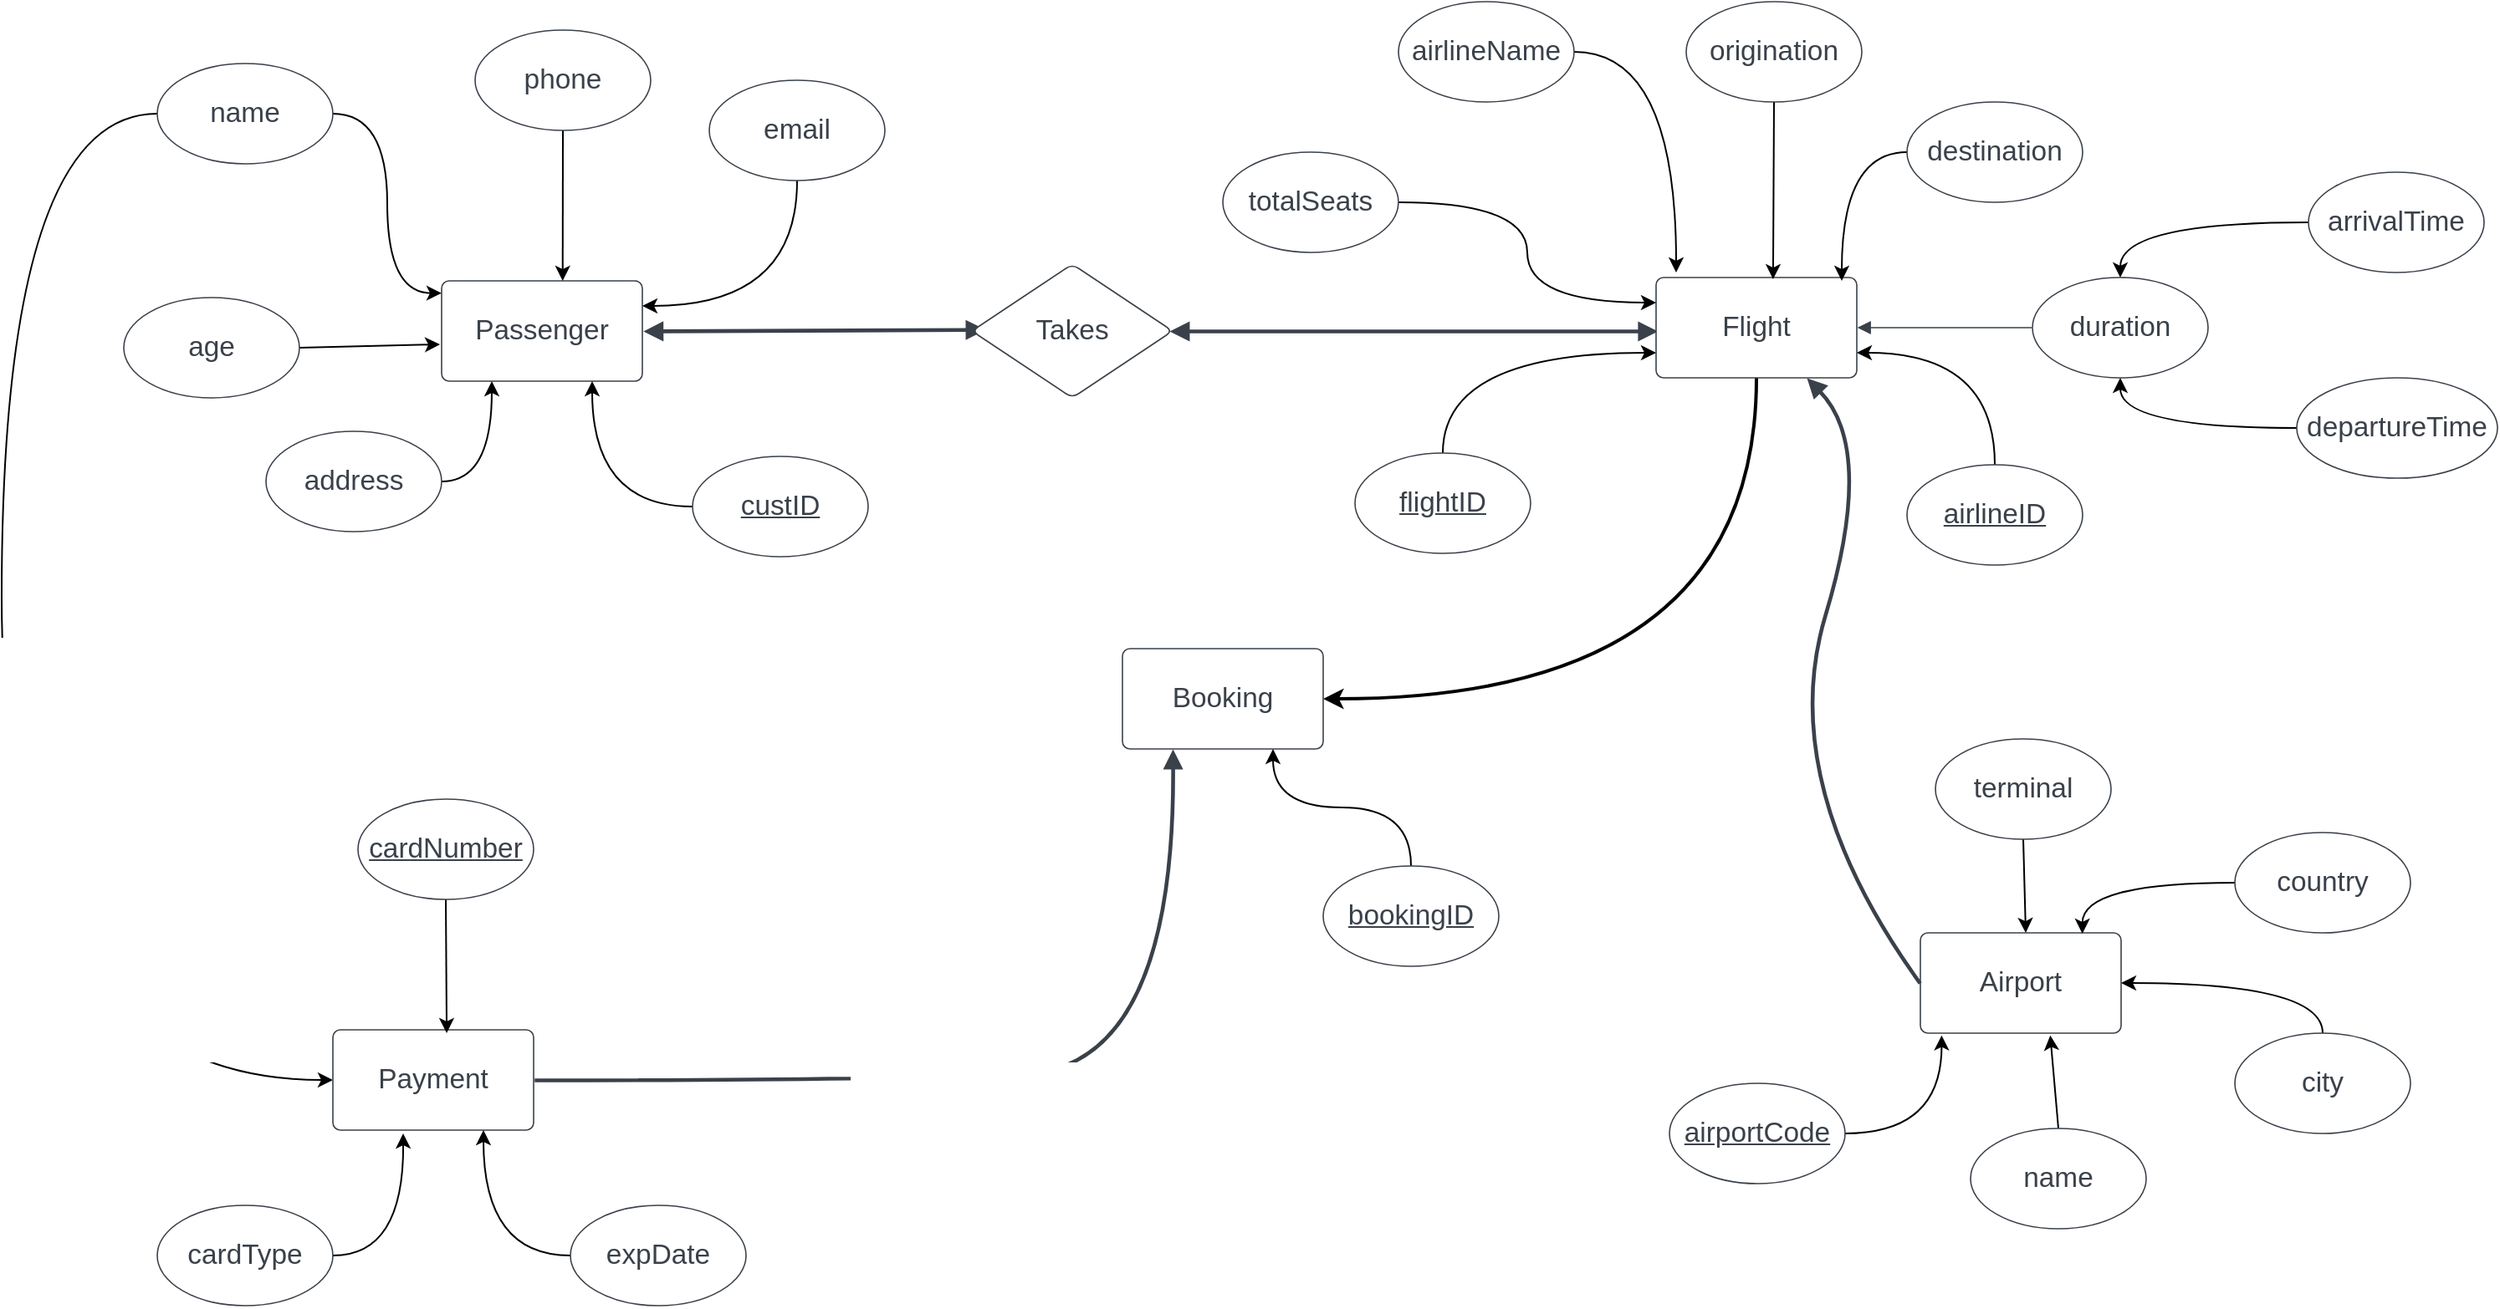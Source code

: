 <mxfile version="21.6.2" type="github">
  <diagram id="C5RBs43oDa-KdzZeNtuy" name="Page-1">
    <mxGraphModel dx="2022" dy="1837" grid="1" gridSize="10" guides="1" tooltips="1" connect="1" arrows="1" fold="1" page="1" pageScale="1" pageWidth="827" pageHeight="1169" math="0" shadow="0">
      <root>
        <mxCell id="WIyWlLk6GJQsqaUBKTNV-0" />
        <mxCell id="WIyWlLk6GJQsqaUBKTNV-1" parent="WIyWlLk6GJQsqaUBKTNV-0" />
        <mxCell id="llIKmOpzsGY3rdfyKYGp-15" value="Passenger" style="html=1;overflow=block;blockSpacing=1;whiteSpace=wrap;fontSize=16.7;fontColor=#3a414a;spacing=3.8;strokeColor=#3a414a;strokeOpacity=100;rounded=1;absoluteArcSize=1;arcSize=9;strokeWidth=0.8;lucidId=aqNc.QvGIdN3;" vertex="1" parent="WIyWlLk6GJQsqaUBKTNV-1">
          <mxGeometry x="-477" y="-350" width="120" height="60" as="geometry" />
        </mxCell>
        <mxCell id="llIKmOpzsGY3rdfyKYGp-34" style="edgeStyle=orthogonalEdgeStyle;curved=1;rounded=0;orthogonalLoop=1;jettySize=auto;html=1;exitX=1;exitY=0.5;exitDx=0;exitDy=0;entryX=0.25;entryY=1;entryDx=0;entryDy=0;" edge="1" parent="WIyWlLk6GJQsqaUBKTNV-1" source="llIKmOpzsGY3rdfyKYGp-16" target="llIKmOpzsGY3rdfyKYGp-15">
          <mxGeometry relative="1" as="geometry" />
        </mxCell>
        <mxCell id="llIKmOpzsGY3rdfyKYGp-16" value="address" style="html=1;overflow=block;blockSpacing=1;whiteSpace=wrap;ellipse;fontSize=16.7;fontColor=#3a414a;spacing=3.8;strokeColor=#3a414a;strokeOpacity=100;rounded=1;absoluteArcSize=1;arcSize=9;strokeWidth=0.8;lucidId=psNcZAqzcwH2;" vertex="1" parent="WIyWlLk6GJQsqaUBKTNV-1">
          <mxGeometry x="-582" y="-260" width="105" height="60" as="geometry" />
        </mxCell>
        <mxCell id="llIKmOpzsGY3rdfyKYGp-49" style="edgeStyle=orthogonalEdgeStyle;curved=1;rounded=0;orthogonalLoop=1;jettySize=auto;html=1;exitX=0.5;exitY=1;exitDx=0;exitDy=0;entryX=1;entryY=0.25;entryDx=0;entryDy=0;" edge="1" parent="WIyWlLk6GJQsqaUBKTNV-1" source="llIKmOpzsGY3rdfyKYGp-17" target="llIKmOpzsGY3rdfyKYGp-15">
          <mxGeometry relative="1" as="geometry" />
        </mxCell>
        <mxCell id="llIKmOpzsGY3rdfyKYGp-17" value="email" style="html=1;overflow=block;blockSpacing=1;whiteSpace=wrap;ellipse;fontSize=16.7;fontColor=#3a414a;spacing=3.8;strokeColor=#3a414a;strokeOpacity=100;rounded=1;absoluteArcSize=1;arcSize=9;strokeWidth=0.8;lucidId=YsNcjigjqjcq;" vertex="1" parent="WIyWlLk6GJQsqaUBKTNV-1">
          <mxGeometry x="-317" y="-470" width="105" height="60" as="geometry" />
        </mxCell>
        <mxCell id="llIKmOpzsGY3rdfyKYGp-33" style="rounded=0;orthogonalLoop=1;jettySize=auto;html=1;exitX=1;exitY=0.5;exitDx=0;exitDy=0;entryX=-0.008;entryY=0.633;entryDx=0;entryDy=0;entryPerimeter=0;" edge="1" parent="WIyWlLk6GJQsqaUBKTNV-1" source="llIKmOpzsGY3rdfyKYGp-18" target="llIKmOpzsGY3rdfyKYGp-15">
          <mxGeometry relative="1" as="geometry" />
        </mxCell>
        <mxCell id="llIKmOpzsGY3rdfyKYGp-18" value="age" style="html=1;overflow=block;blockSpacing=1;whiteSpace=wrap;ellipse;fontSize=16.7;fontColor=#3a414a;spacing=3.8;strokeColor=#3a414a;strokeOpacity=100;rounded=1;absoluteArcSize=1;arcSize=9;strokeWidth=0.8;lucidId=3sNcCWKbgL2G;" vertex="1" parent="WIyWlLk6GJQsqaUBKTNV-1">
          <mxGeometry x="-667" y="-340" width="105" height="60" as="geometry" />
        </mxCell>
        <mxCell id="llIKmOpzsGY3rdfyKYGp-31" style="edgeStyle=orthogonalEdgeStyle;curved=1;rounded=0;orthogonalLoop=1;jettySize=auto;html=1;exitX=1;exitY=0.5;exitDx=0;exitDy=0;entryX=0;entryY=0.122;entryDx=0;entryDy=0;entryPerimeter=0;" edge="1" parent="WIyWlLk6GJQsqaUBKTNV-1" source="llIKmOpzsGY3rdfyKYGp-19" target="llIKmOpzsGY3rdfyKYGp-15">
          <mxGeometry relative="1" as="geometry" />
        </mxCell>
        <mxCell id="llIKmOpzsGY3rdfyKYGp-44" style="edgeStyle=orthogonalEdgeStyle;curved=1;rounded=0;orthogonalLoop=1;jettySize=auto;html=1;exitX=0;exitY=0.5;exitDx=0;exitDy=0;entryX=0;entryY=0.5;entryDx=0;entryDy=0;" edge="1" parent="WIyWlLk6GJQsqaUBKTNV-1" source="llIKmOpzsGY3rdfyKYGp-19" target="llIKmOpzsGY3rdfyKYGp-36">
          <mxGeometry relative="1" as="geometry">
            <Array as="points">
              <mxPoint x="-740" y="-450" />
              <mxPoint x="-740" y="128" />
            </Array>
          </mxGeometry>
        </mxCell>
        <mxCell id="llIKmOpzsGY3rdfyKYGp-19" value="name" style="html=1;overflow=block;blockSpacing=1;whiteSpace=wrap;ellipse;fontSize=16.7;fontColor=#3a414a;spacing=3.8;strokeColor=#3a414a;strokeOpacity=100;rounded=1;absoluteArcSize=1;arcSize=9;strokeWidth=0.8;lucidId=8sNcfHMIBd2_;" vertex="1" parent="WIyWlLk6GJQsqaUBKTNV-1">
          <mxGeometry x="-647" y="-480" width="105" height="60" as="geometry" />
        </mxCell>
        <mxCell id="llIKmOpzsGY3rdfyKYGp-35" style="edgeStyle=orthogonalEdgeStyle;curved=1;rounded=0;orthogonalLoop=1;jettySize=auto;html=1;exitX=0;exitY=0.5;exitDx=0;exitDy=0;entryX=0.75;entryY=1;entryDx=0;entryDy=0;" edge="1" parent="WIyWlLk6GJQsqaUBKTNV-1" source="llIKmOpzsGY3rdfyKYGp-20" target="llIKmOpzsGY3rdfyKYGp-15">
          <mxGeometry relative="1" as="geometry" />
        </mxCell>
        <mxCell id="llIKmOpzsGY3rdfyKYGp-20" value="custID" style="html=1;overflow=block;blockSpacing=1;whiteSpace=wrap;ellipse;fontSize=16.7;fontColor=#3a414a;fontStyle=4;spacing=3.8;strokeColor=#3a414a;strokeOpacity=100;rounded=1;absoluteArcSize=1;arcSize=9;strokeWidth=0.8;lucidId=_sNc8BPLdhss;" vertex="1" parent="WIyWlLk6GJQsqaUBKTNV-1">
          <mxGeometry x="-327" y="-245" width="105" height="60" as="geometry" />
        </mxCell>
        <mxCell id="llIKmOpzsGY3rdfyKYGp-48" style="rounded=0;orthogonalLoop=1;jettySize=auto;html=1;exitX=0.5;exitY=1;exitDx=0;exitDy=0;entryX=0.603;entryY=0;entryDx=0;entryDy=0;entryPerimeter=0;" edge="1" parent="WIyWlLk6GJQsqaUBKTNV-1" source="llIKmOpzsGY3rdfyKYGp-21" target="llIKmOpzsGY3rdfyKYGp-15">
          <mxGeometry relative="1" as="geometry" />
        </mxCell>
        <mxCell id="llIKmOpzsGY3rdfyKYGp-21" value="phone" style="html=1;overflow=block;blockSpacing=1;whiteSpace=wrap;ellipse;fontSize=16.7;fontColor=#3a414a;spacing=3.8;strokeColor=#3a414a;strokeOpacity=100;rounded=1;absoluteArcSize=1;arcSize=9;strokeWidth=0.8;lucidId=vvNc4~N1PwmI;" vertex="1" parent="WIyWlLk6GJQsqaUBKTNV-1">
          <mxGeometry x="-457" y="-500" width="105" height="60" as="geometry" />
        </mxCell>
        <mxCell id="llIKmOpzsGY3rdfyKYGp-23" value="" style="html=1;jettySize=18;whiteSpace=wrap;fontSize=13;strokeColor=#3a414a;strokeOpacity=100;strokeWidth=2.3;rounded=1;arcSize=12;startArrow=block;startFill=1;endArrow=block;endFill=1;exitX=1.003;exitY=0.5;exitPerimeter=0;entryX=0.067;entryY=0.488;lucidId=9LNcIPM_MifU;entryDx=0;entryDy=0;entryPerimeter=0;" edge="1" parent="WIyWlLk6GJQsqaUBKTNV-1" source="llIKmOpzsGY3rdfyKYGp-15" target="llIKmOpzsGY3rdfyKYGp-50">
          <mxGeometry width="100" height="100" relative="1" as="geometry">
            <mxPoint x="-160" y="-320" as="targetPoint" />
          </mxGeometry>
        </mxCell>
        <mxCell id="llIKmOpzsGY3rdfyKYGp-36" value="Payment" style="html=1;overflow=block;blockSpacing=1;whiteSpace=wrap;fontSize=16.7;fontColor=#3a414a;spacing=3.8;strokeColor=#3a414a;strokeOpacity=100;rounded=1;absoluteArcSize=1;arcSize=9;strokeWidth=0.8;lucidId=lpNcRj1GLu4f;" vertex="1" parent="WIyWlLk6GJQsqaUBKTNV-1">
          <mxGeometry x="-542" y="98" width="120" height="60" as="geometry" />
        </mxCell>
        <mxCell id="llIKmOpzsGY3rdfyKYGp-45" style="rounded=0;orthogonalLoop=1;jettySize=auto;html=1;exitX=0.5;exitY=1;exitDx=0;exitDy=0;entryX=0.567;entryY=0.033;entryDx=0;entryDy=0;entryPerimeter=0;" edge="1" parent="WIyWlLk6GJQsqaUBKTNV-1" source="llIKmOpzsGY3rdfyKYGp-37" target="llIKmOpzsGY3rdfyKYGp-36">
          <mxGeometry relative="1" as="geometry" />
        </mxCell>
        <mxCell id="llIKmOpzsGY3rdfyKYGp-37" value="cardNumber" style="html=1;overflow=block;blockSpacing=1;whiteSpace=wrap;ellipse;fontSize=16.7;fontColor=#3a414a;fontStyle=4;spacing=3.8;strokeColor=#3a414a;strokeOpacity=100;rounded=1;absoluteArcSize=1;arcSize=9;strokeWidth=0.8;lucidId=YHNcQHLzXFnK;" vertex="1" parent="WIyWlLk6GJQsqaUBKTNV-1">
          <mxGeometry x="-527" y="-40" width="105" height="60" as="geometry" />
        </mxCell>
        <mxCell id="llIKmOpzsGY3rdfyKYGp-47" style="edgeStyle=orthogonalEdgeStyle;curved=1;rounded=0;orthogonalLoop=1;jettySize=auto;html=1;exitX=0;exitY=0.5;exitDx=0;exitDy=0;entryX=0.75;entryY=1;entryDx=0;entryDy=0;" edge="1" parent="WIyWlLk6GJQsqaUBKTNV-1" source="llIKmOpzsGY3rdfyKYGp-38" target="llIKmOpzsGY3rdfyKYGp-36">
          <mxGeometry relative="1" as="geometry" />
        </mxCell>
        <mxCell id="llIKmOpzsGY3rdfyKYGp-38" value="expDate" style="html=1;overflow=block;blockSpacing=1;whiteSpace=wrap;ellipse;fontSize=16.7;fontColor=#3a414a;spacing=3.8;strokeColor=#3a414a;strokeOpacity=100;rounded=1;absoluteArcSize=1;arcSize=9;strokeWidth=0.8;lucidId=7HNcMu~Wa0Ul;" vertex="1" parent="WIyWlLk6GJQsqaUBKTNV-1">
          <mxGeometry x="-400" y="203" width="105" height="60" as="geometry" />
        </mxCell>
        <mxCell id="llIKmOpzsGY3rdfyKYGp-46" style="edgeStyle=orthogonalEdgeStyle;curved=1;rounded=0;orthogonalLoop=1;jettySize=auto;html=1;exitX=1;exitY=0.5;exitDx=0;exitDy=0;" edge="1" parent="WIyWlLk6GJQsqaUBKTNV-1" source="llIKmOpzsGY3rdfyKYGp-39">
          <mxGeometry relative="1" as="geometry">
            <mxPoint x="-500" y="160" as="targetPoint" />
          </mxGeometry>
        </mxCell>
        <mxCell id="llIKmOpzsGY3rdfyKYGp-39" value="cardType" style="html=1;overflow=block;blockSpacing=1;whiteSpace=wrap;ellipse;fontSize=16.7;fontColor=#3a414a;spacing=3.8;strokeColor=#3a414a;strokeOpacity=100;rounded=1;absoluteArcSize=1;arcSize=9;strokeWidth=0.8;lucidId=9HNcpBpuubVO;" vertex="1" parent="WIyWlLk6GJQsqaUBKTNV-1">
          <mxGeometry x="-647" y="203" width="105" height="60" as="geometry" />
        </mxCell>
        <mxCell id="llIKmOpzsGY3rdfyKYGp-40" value="" style="html=1;jettySize=18;whiteSpace=wrap;fontSize=13;strokeColor=#3a414a;strokeOpacity=100;strokeWidth=2.3;rounded=1;arcSize=12;curved=1;startArrow=none;endArrow=block;endFill=1;exitX=1.003;exitY=0.5;exitPerimeter=0;entryX=0.25;entryY=1;lucidId=SKNcfHXY8eeW;entryDx=0;entryDy=0;" edge="1" parent="WIyWlLk6GJQsqaUBKTNV-1" source="llIKmOpzsGY3rdfyKYGp-36" target="llIKmOpzsGY3rdfyKYGp-52">
          <mxGeometry width="100" height="100" relative="1" as="geometry">
            <Array as="points">
              <mxPoint x="-222" y="128" />
              <mxPoint x="-39" y="121" />
            </Array>
            <mxPoint x="-39" y="-67" as="targetPoint" />
          </mxGeometry>
        </mxCell>
        <mxCell id="llIKmOpzsGY3rdfyKYGp-50" value="Takes" style="html=1;overflow=block;blockSpacing=1;whiteSpace=wrap;rhombus;fontSize=16.7;fontColor=#3a414a;spacing=3.8;strokeColor=#3a414a;strokeOpacity=100;rounded=1;absoluteArcSize=1;arcSize=9;strokeWidth=0.8;lucidId=qyNc~ZMIQQ0_;" vertex="1" parent="WIyWlLk6GJQsqaUBKTNV-1">
          <mxGeometry x="-160" y="-360" width="120" height="80" as="geometry" />
        </mxCell>
        <mxCell id="llIKmOpzsGY3rdfyKYGp-51" value="" style="html=1;jettySize=18;whiteSpace=wrap;fontSize=13;strokeColor=#3a414a;strokeOpacity=100;strokeWidth=2.3;rounded=1;arcSize=12;startArrow=block;startFill=1;endArrow=block;endFill=1;entryX=0.983;entryY=0.5;entryPerimeter=0;lucidId=GLNc25_vTNub;exitX=0.008;exitY=0.533;exitDx=0;exitDy=0;exitPerimeter=0;" edge="1" parent="WIyWlLk6GJQsqaUBKTNV-1" target="llIKmOpzsGY3rdfyKYGp-50" source="llIKmOpzsGY3rdfyKYGp-54">
          <mxGeometry width="100" height="100" relative="1" as="geometry">
            <mxPoint x="245" y="-320" as="sourcePoint" />
          </mxGeometry>
        </mxCell>
        <mxCell id="llIKmOpzsGY3rdfyKYGp-52" value="Booking" style="html=1;overflow=block;blockSpacing=1;whiteSpace=wrap;fontSize=16.7;fontColor=#3a414a;spacing=3.8;strokeColor=#3a414a;strokeOpacity=100;rounded=1;absoluteArcSize=1;arcSize=9;strokeWidth=0.8;lucidId=OpNcdoUo6~mx;" vertex="1" parent="WIyWlLk6GJQsqaUBKTNV-1">
          <mxGeometry x="-70" y="-130" width="120" height="60" as="geometry" />
        </mxCell>
        <mxCell id="llIKmOpzsGY3rdfyKYGp-83" style="edgeStyle=orthogonalEdgeStyle;curved=1;rounded=0;orthogonalLoop=1;jettySize=auto;html=1;exitX=0.5;exitY=0;exitDx=0;exitDy=0;entryX=0.75;entryY=1;entryDx=0;entryDy=0;" edge="1" parent="WIyWlLk6GJQsqaUBKTNV-1" source="llIKmOpzsGY3rdfyKYGp-53" target="llIKmOpzsGY3rdfyKYGp-52">
          <mxGeometry relative="1" as="geometry" />
        </mxCell>
        <mxCell id="llIKmOpzsGY3rdfyKYGp-53" value="bookingID" style="html=1;overflow=block;blockSpacing=1;whiteSpace=wrap;ellipse;fontSize=16.7;fontColor=#3a414a;fontStyle=4;spacing=3.8;strokeColor=#3a414a;strokeOpacity=100;rounded=1;absoluteArcSize=1;arcSize=9;strokeWidth=0.8;lucidId=OSNc3c5_jZG.;" vertex="1" parent="WIyWlLk6GJQsqaUBKTNV-1">
          <mxGeometry x="50" width="105" height="60" as="geometry" />
        </mxCell>
        <mxCell id="llIKmOpzsGY3rdfyKYGp-97" style="edgeStyle=orthogonalEdgeStyle;curved=1;rounded=0;orthogonalLoop=1;jettySize=auto;html=1;exitX=0.5;exitY=1;exitDx=0;exitDy=0;entryX=1;entryY=0.5;entryDx=0;entryDy=0;strokeWidth=2;" edge="1" parent="WIyWlLk6GJQsqaUBKTNV-1" source="llIKmOpzsGY3rdfyKYGp-54" target="llIKmOpzsGY3rdfyKYGp-52">
          <mxGeometry relative="1" as="geometry" />
        </mxCell>
        <mxCell id="llIKmOpzsGY3rdfyKYGp-54" value="Flight" style="html=1;overflow=block;blockSpacing=1;whiteSpace=wrap;fontSize=16.7;fontColor=#3a414a;spacing=3.8;strokeColor=#3a414a;strokeOpacity=100;rounded=1;absoluteArcSize=1;arcSize=9;strokeWidth=0.8;lucidId=6pNc3QVuZb0X;" vertex="1" parent="WIyWlLk6GJQsqaUBKTNV-1">
          <mxGeometry x="249" y="-352" width="120" height="60" as="geometry" />
        </mxCell>
        <mxCell id="llIKmOpzsGY3rdfyKYGp-75" style="edgeStyle=orthogonalEdgeStyle;curved=1;rounded=0;orthogonalLoop=1;jettySize=auto;html=1;exitX=0.5;exitY=0;exitDx=0;exitDy=0;entryX=1;entryY=0.75;entryDx=0;entryDy=0;" edge="1" parent="WIyWlLk6GJQsqaUBKTNV-1" source="llIKmOpzsGY3rdfyKYGp-55" target="llIKmOpzsGY3rdfyKYGp-54">
          <mxGeometry relative="1" as="geometry" />
        </mxCell>
        <mxCell id="llIKmOpzsGY3rdfyKYGp-55" value="airlineID" style="html=1;overflow=block;blockSpacing=1;whiteSpace=wrap;ellipse;fontSize=16.7;fontColor=#3a414a;fontStyle=4;spacing=3.8;strokeColor=#3a414a;strokeOpacity=100;rounded=1;absoluteArcSize=1;arcSize=9;strokeWidth=0.8;lucidId=ExNcdhuQavL7;" vertex="1" parent="WIyWlLk6GJQsqaUBKTNV-1">
          <mxGeometry x="399" y="-240" width="105" height="60" as="geometry" />
        </mxCell>
        <mxCell id="llIKmOpzsGY3rdfyKYGp-77" style="edgeStyle=orthogonalEdgeStyle;curved=1;rounded=0;orthogonalLoop=1;jettySize=auto;html=1;exitX=1;exitY=0.5;exitDx=0;exitDy=0;entryX=0.1;entryY=-0.05;entryDx=0;entryDy=0;entryPerimeter=0;" edge="1" parent="WIyWlLk6GJQsqaUBKTNV-1" source="llIKmOpzsGY3rdfyKYGp-56" target="llIKmOpzsGY3rdfyKYGp-54">
          <mxGeometry relative="1" as="geometry" />
        </mxCell>
        <mxCell id="llIKmOpzsGY3rdfyKYGp-56" value="airlineName" style="html=1;overflow=block;blockSpacing=1;whiteSpace=wrap;ellipse;fontSize=16.7;fontColor=#3a414a;spacing=3.8;strokeColor=#3a414a;strokeOpacity=100;rounded=1;absoluteArcSize=1;arcSize=9;strokeWidth=0.8;lucidId=GxNc~WkzNOtI;" vertex="1" parent="WIyWlLk6GJQsqaUBKTNV-1">
          <mxGeometry x="95" y="-517" width="105" height="60" as="geometry" />
        </mxCell>
        <mxCell id="llIKmOpzsGY3rdfyKYGp-74" style="edgeStyle=orthogonalEdgeStyle;curved=1;rounded=0;orthogonalLoop=1;jettySize=auto;html=1;exitX=0.5;exitY=0;exitDx=0;exitDy=0;entryX=0;entryY=0.75;entryDx=0;entryDy=0;" edge="1" parent="WIyWlLk6GJQsqaUBKTNV-1" source="llIKmOpzsGY3rdfyKYGp-57" target="llIKmOpzsGY3rdfyKYGp-54">
          <mxGeometry relative="1" as="geometry" />
        </mxCell>
        <mxCell id="llIKmOpzsGY3rdfyKYGp-57" value="flightID" style="html=1;overflow=block;blockSpacing=1;whiteSpace=wrap;ellipse;fontSize=16.7;fontColor=#3a414a;fontStyle=4;spacing=3.8;strokeColor=#3a414a;strokeOpacity=100;rounded=1;absoluteArcSize=1;arcSize=9;strokeWidth=0.8;lucidId=HxNcNYUg1prw;" vertex="1" parent="WIyWlLk6GJQsqaUBKTNV-1">
          <mxGeometry x="69" y="-247" width="105" height="60" as="geometry" />
        </mxCell>
        <mxCell id="llIKmOpzsGY3rdfyKYGp-58" value="duration" style="html=1;overflow=block;blockSpacing=1;whiteSpace=wrap;ellipse;fontSize=16.7;fontColor=#3a414a;spacing=3.8;strokeColor=#3a414a;strokeOpacity=100;rounded=1;absoluteArcSize=1;arcSize=9;strokeWidth=0.8;lucidId=LxNcRak1pqrY;" vertex="1" parent="WIyWlLk6GJQsqaUBKTNV-1">
          <mxGeometry x="474" y="-352" width="105" height="60" as="geometry" />
        </mxCell>
        <mxCell id="llIKmOpzsGY3rdfyKYGp-80" style="edgeStyle=orthogonalEdgeStyle;curved=1;rounded=0;orthogonalLoop=1;jettySize=auto;html=1;exitX=0;exitY=0.5;exitDx=0;exitDy=0;entryX=0.5;entryY=0;entryDx=0;entryDy=0;" edge="1" parent="WIyWlLk6GJQsqaUBKTNV-1" source="llIKmOpzsGY3rdfyKYGp-59" target="llIKmOpzsGY3rdfyKYGp-58">
          <mxGeometry relative="1" as="geometry" />
        </mxCell>
        <mxCell id="llIKmOpzsGY3rdfyKYGp-59" value="arrivalTime" style="html=1;overflow=block;blockSpacing=1;whiteSpace=wrap;ellipse;fontSize=16.7;fontColor=#3a414a;spacing=3.8;strokeColor=#3a414a;strokeOpacity=100;rounded=1;absoluteArcSize=1;arcSize=9;strokeWidth=0.8;lucidId=MxNckPF1vR0r;" vertex="1" parent="WIyWlLk6GJQsqaUBKTNV-1">
          <mxGeometry x="639" y="-415" width="105" height="60" as="geometry" />
        </mxCell>
        <mxCell id="llIKmOpzsGY3rdfyKYGp-81" style="edgeStyle=orthogonalEdgeStyle;curved=1;rounded=0;orthogonalLoop=1;jettySize=auto;html=1;exitX=0;exitY=0.5;exitDx=0;exitDy=0;entryX=0.5;entryY=1;entryDx=0;entryDy=0;" edge="1" parent="WIyWlLk6GJQsqaUBKTNV-1" source="llIKmOpzsGY3rdfyKYGp-60" target="llIKmOpzsGY3rdfyKYGp-58">
          <mxGeometry relative="1" as="geometry" />
        </mxCell>
        <mxCell id="llIKmOpzsGY3rdfyKYGp-60" value="departureTime" style="html=1;overflow=block;blockSpacing=1;whiteSpace=wrap;ellipse;fontSize=16.7;fontColor=#3a414a;spacing=3.8;strokeColor=#3a414a;strokeOpacity=100;rounded=1;absoluteArcSize=1;arcSize=9;strokeWidth=0.8;lucidId=PxNca21PL4P9;" vertex="1" parent="WIyWlLk6GJQsqaUBKTNV-1">
          <mxGeometry x="632" y="-292" width="120" height="60" as="geometry" />
        </mxCell>
        <mxCell id="llIKmOpzsGY3rdfyKYGp-79" style="edgeStyle=orthogonalEdgeStyle;curved=1;rounded=0;orthogonalLoop=1;jettySize=auto;html=1;exitX=0;exitY=0.5;exitDx=0;exitDy=0;entryX=0.925;entryY=0.033;entryDx=0;entryDy=0;entryPerimeter=0;" edge="1" parent="WIyWlLk6GJQsqaUBKTNV-1" source="llIKmOpzsGY3rdfyKYGp-61" target="llIKmOpzsGY3rdfyKYGp-54">
          <mxGeometry relative="1" as="geometry" />
        </mxCell>
        <mxCell id="llIKmOpzsGY3rdfyKYGp-61" value="destination" style="html=1;overflow=block;blockSpacing=1;whiteSpace=wrap;ellipse;fontSize=16.7;fontColor=#3a414a;spacing=3.8;strokeColor=#3a414a;strokeOpacity=100;rounded=1;absoluteArcSize=1;arcSize=9;strokeWidth=0.8;lucidId=TxNcii9MS.~F;" vertex="1" parent="WIyWlLk6GJQsqaUBKTNV-1">
          <mxGeometry x="399" y="-457" width="105" height="60" as="geometry" />
        </mxCell>
        <mxCell id="llIKmOpzsGY3rdfyKYGp-78" style="rounded=0;orthogonalLoop=1;jettySize=auto;html=1;exitX=0.5;exitY=1;exitDx=0;exitDy=0;entryX=0.583;entryY=0.017;entryDx=0;entryDy=0;entryPerimeter=0;" edge="1" parent="WIyWlLk6GJQsqaUBKTNV-1" source="llIKmOpzsGY3rdfyKYGp-62" target="llIKmOpzsGY3rdfyKYGp-54">
          <mxGeometry relative="1" as="geometry" />
        </mxCell>
        <mxCell id="llIKmOpzsGY3rdfyKYGp-62" value="origination" style="html=1;overflow=block;blockSpacing=1;whiteSpace=wrap;ellipse;fontSize=16.7;fontColor=#3a414a;spacing=3.8;strokeColor=#3a414a;strokeOpacity=100;rounded=1;absoluteArcSize=1;arcSize=9;strokeWidth=0.8;lucidId=WxNcvhmldvWh;" vertex="1" parent="WIyWlLk6GJQsqaUBKTNV-1">
          <mxGeometry x="267" y="-517" width="105" height="60" as="geometry" />
        </mxCell>
        <mxCell id="llIKmOpzsGY3rdfyKYGp-76" style="edgeStyle=orthogonalEdgeStyle;curved=1;rounded=0;orthogonalLoop=1;jettySize=auto;html=1;exitX=1;exitY=0.5;exitDx=0;exitDy=0;entryX=0;entryY=0.25;entryDx=0;entryDy=0;" edge="1" parent="WIyWlLk6GJQsqaUBKTNV-1" source="llIKmOpzsGY3rdfyKYGp-63" target="llIKmOpzsGY3rdfyKYGp-54">
          <mxGeometry relative="1" as="geometry" />
        </mxCell>
        <mxCell id="llIKmOpzsGY3rdfyKYGp-63" value="totalSeats" style="html=1;overflow=block;blockSpacing=1;whiteSpace=wrap;ellipse;fontSize=16.7;fontColor=#3a414a;spacing=3.8;strokeColor=#3a414a;strokeOpacity=100;rounded=1;absoluteArcSize=1;arcSize=9;strokeWidth=0.8;lucidId=gyNcrp0MGOLp;" vertex="1" parent="WIyWlLk6GJQsqaUBKTNV-1">
          <mxGeometry x="-10" y="-427" width="105" height="60" as="geometry" />
        </mxCell>
        <mxCell id="llIKmOpzsGY3rdfyKYGp-67" value="" style="html=1;jettySize=18;whiteSpace=wrap;fontSize=13;strokeColor=#3a414a;strokeOpacity=100;strokeWidth=0.8;rounded=1;arcSize=12;startArrow=none;endArrow=block;endFill=1;exitX=-0.004;exitY=0.5;exitPerimeter=0;entryX=1.003;entryY=0.5;entryPerimeter=0;lucidId=1NNcPXiJjIuR;" edge="1" parent="WIyWlLk6GJQsqaUBKTNV-1" source="llIKmOpzsGY3rdfyKYGp-58" target="llIKmOpzsGY3rdfyKYGp-54">
          <mxGeometry width="100" height="100" relative="1" as="geometry" />
        </mxCell>
        <mxCell id="llIKmOpzsGY3rdfyKYGp-84" value="Airport" style="html=1;overflow=block;blockSpacing=1;whiteSpace=wrap;fontSize=16.7;fontColor=#3a414a;spacing=3.8;strokeColor=#3a414a;strokeOpacity=100;rounded=1;absoluteArcSize=1;arcSize=9;strokeWidth=0.8;lucidId=XpNcnbHsu2I8;" vertex="1" parent="WIyWlLk6GJQsqaUBKTNV-1">
          <mxGeometry x="407" y="40" width="120" height="60" as="geometry" />
        </mxCell>
        <mxCell id="llIKmOpzsGY3rdfyKYGp-103" style="edgeStyle=orthogonalEdgeStyle;curved=1;rounded=0;orthogonalLoop=1;jettySize=auto;html=1;exitX=1;exitY=0.5;exitDx=0;exitDy=0;entryX=0.106;entryY=1.022;entryDx=0;entryDy=0;entryPerimeter=0;" edge="1" parent="WIyWlLk6GJQsqaUBKTNV-1" source="llIKmOpzsGY3rdfyKYGp-85" target="llIKmOpzsGY3rdfyKYGp-84">
          <mxGeometry relative="1" as="geometry" />
        </mxCell>
        <mxCell id="llIKmOpzsGY3rdfyKYGp-85" value="airportCode" style="html=1;overflow=block;blockSpacing=1;whiteSpace=wrap;ellipse;fontSize=16.7;fontColor=#3a414a;fontStyle=4;spacing=3.8;strokeColor=#3a414a;strokeOpacity=100;rounded=1;absoluteArcSize=1;arcSize=9;strokeWidth=0.8;lucidId=IFNcp1_tWmTx;" vertex="1" parent="WIyWlLk6GJQsqaUBKTNV-1">
          <mxGeometry x="257" y="130" width="105" height="60" as="geometry" />
        </mxCell>
        <mxCell id="llIKmOpzsGY3rdfyKYGp-102" style="rounded=0;orthogonalLoop=1;jettySize=auto;html=1;exitX=0.5;exitY=0;exitDx=0;exitDy=0;entryX=0.647;entryY=1.022;entryDx=0;entryDy=0;entryPerimeter=0;" edge="1" parent="WIyWlLk6GJQsqaUBKTNV-1" source="llIKmOpzsGY3rdfyKYGp-86" target="llIKmOpzsGY3rdfyKYGp-84">
          <mxGeometry relative="1" as="geometry" />
        </mxCell>
        <mxCell id="llIKmOpzsGY3rdfyKYGp-86" value="name" style="html=1;overflow=block;blockSpacing=1;whiteSpace=wrap;ellipse;fontSize=16.7;fontColor=#3a414a;spacing=3.8;strokeColor=#3a414a;strokeOpacity=100;rounded=1;absoluteArcSize=1;arcSize=9;strokeWidth=0.8;lucidId=JFNc0W~syJPr;" vertex="1" parent="WIyWlLk6GJQsqaUBKTNV-1">
          <mxGeometry x="437" y="157" width="105" height="60" as="geometry" />
        </mxCell>
        <mxCell id="llIKmOpzsGY3rdfyKYGp-101" style="edgeStyle=orthogonalEdgeStyle;curved=1;rounded=0;orthogonalLoop=1;jettySize=auto;html=1;exitX=0.5;exitY=0;exitDx=0;exitDy=0;entryX=1;entryY=0.5;entryDx=0;entryDy=0;" edge="1" parent="WIyWlLk6GJQsqaUBKTNV-1" source="llIKmOpzsGY3rdfyKYGp-87" target="llIKmOpzsGY3rdfyKYGp-84">
          <mxGeometry relative="1" as="geometry" />
        </mxCell>
        <mxCell id="llIKmOpzsGY3rdfyKYGp-87" value="city" style="html=1;overflow=block;blockSpacing=1;whiteSpace=wrap;ellipse;fontSize=16.7;fontColor=#3a414a;spacing=3.8;strokeColor=#3a414a;strokeOpacity=100;rounded=1;absoluteArcSize=1;arcSize=9;strokeWidth=0.8;lucidId=LFNczyo2LWNQ;" vertex="1" parent="WIyWlLk6GJQsqaUBKTNV-1">
          <mxGeometry x="595" y="100" width="105" height="60" as="geometry" />
        </mxCell>
        <mxCell id="llIKmOpzsGY3rdfyKYGp-100" style="edgeStyle=orthogonalEdgeStyle;curved=1;rounded=0;orthogonalLoop=1;jettySize=auto;html=1;exitX=0;exitY=0.5;exitDx=0;exitDy=0;entryX=0.807;entryY=0.008;entryDx=0;entryDy=0;entryPerimeter=0;" edge="1" parent="WIyWlLk6GJQsqaUBKTNV-1" source="llIKmOpzsGY3rdfyKYGp-88" target="llIKmOpzsGY3rdfyKYGp-84">
          <mxGeometry relative="1" as="geometry" />
        </mxCell>
        <mxCell id="llIKmOpzsGY3rdfyKYGp-88" value="country" style="html=1;overflow=block;blockSpacing=1;whiteSpace=wrap;ellipse;fontSize=16.7;fontColor=#3a414a;spacing=3.8;strokeColor=#3a414a;strokeOpacity=100;rounded=1;absoluteArcSize=1;arcSize=9;strokeWidth=0.8;lucidId=NFNcLxSUcEcz;" vertex="1" parent="WIyWlLk6GJQsqaUBKTNV-1">
          <mxGeometry x="595" y="-20" width="105" height="60" as="geometry" />
        </mxCell>
        <mxCell id="llIKmOpzsGY3rdfyKYGp-99" style="rounded=0;orthogonalLoop=1;jettySize=auto;html=1;exitX=0.5;exitY=1;exitDx=0;exitDy=0;" edge="1" parent="WIyWlLk6GJQsqaUBKTNV-1" source="llIKmOpzsGY3rdfyKYGp-89">
          <mxGeometry relative="1" as="geometry">
            <mxPoint x="470" y="40" as="targetPoint" />
          </mxGeometry>
        </mxCell>
        <mxCell id="llIKmOpzsGY3rdfyKYGp-89" value="terminal" style="html=1;overflow=block;blockSpacing=1;whiteSpace=wrap;ellipse;fontSize=16.7;fontColor=#3a414a;spacing=3.8;strokeColor=#3a414a;strokeOpacity=100;rounded=1;absoluteArcSize=1;arcSize=9;strokeWidth=0.8;lucidId=hGNcCbhvQR60;" vertex="1" parent="WIyWlLk6GJQsqaUBKTNV-1">
          <mxGeometry x="416" y="-76" width="105" height="60" as="geometry" />
        </mxCell>
        <mxCell id="llIKmOpzsGY3rdfyKYGp-90" value="" style="html=1;jettySize=18;whiteSpace=wrap;fontSize=13;strokeColor=#3a414a;strokeOpacity=100;strokeWidth=2.3;rounded=1;arcSize=12;curved=1;startArrow=none;endArrow=block;endFill=1;exitX=-0.003;exitY=0.5;exitPerimeter=0;lucidId=hLNcH0J4GO6d;entryX=0.75;entryY=1;entryDx=0;entryDy=0;" edge="1" parent="WIyWlLk6GJQsqaUBKTNV-1" source="llIKmOpzsGY3rdfyKYGp-84" target="llIKmOpzsGY3rdfyKYGp-54">
          <mxGeometry width="100" height="100" relative="1" as="geometry">
            <Array as="points">
              <mxPoint x="320" y="-50" />
              <mxPoint x="380" y="-250" />
            </Array>
            <mxPoint x="330" y="-290" as="targetPoint" />
          </mxGeometry>
        </mxCell>
      </root>
    </mxGraphModel>
  </diagram>
</mxfile>
